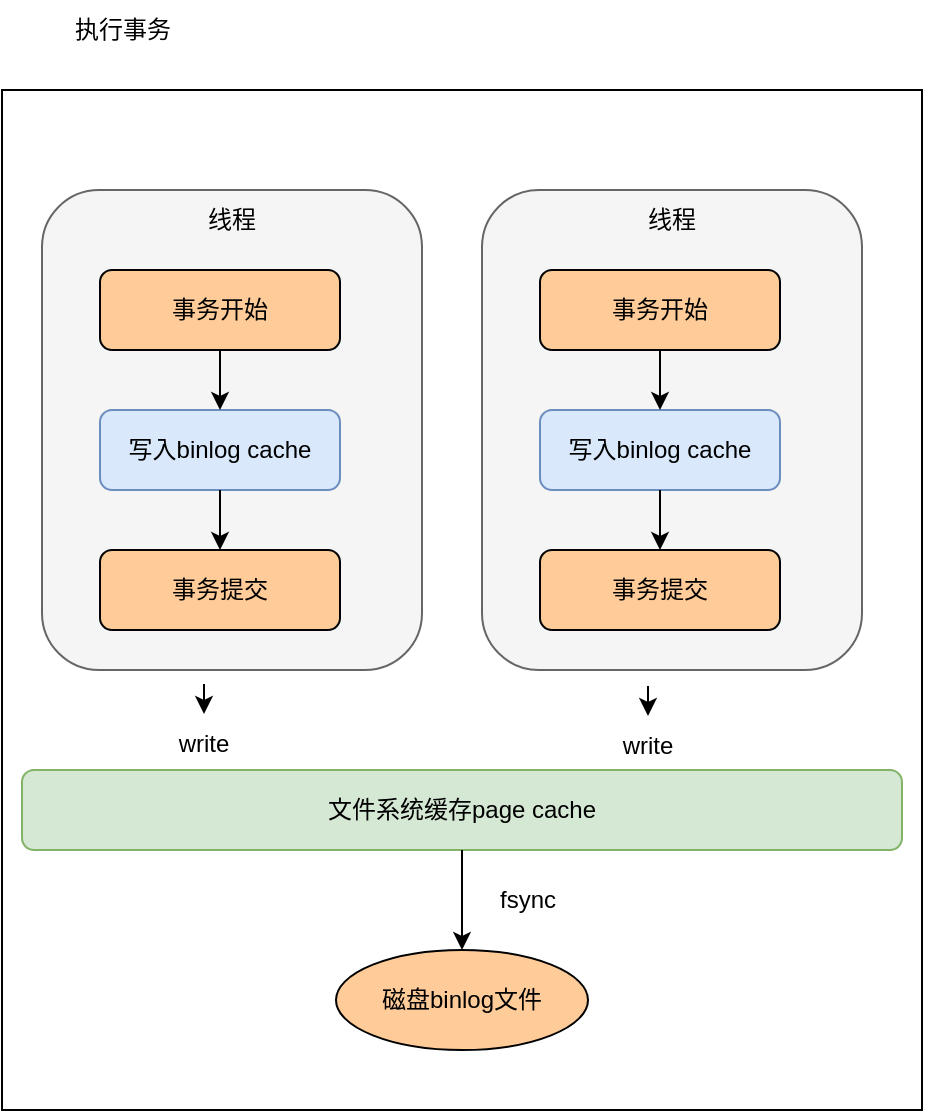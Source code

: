 <mxfile version="20.5.1" type="github">
  <diagram id="CyIgFXOa9rnpcJ_Aqr43" name="第 1 页">
    <mxGraphModel dx="1002" dy="706" grid="1" gridSize="10" guides="1" tooltips="1" connect="1" arrows="1" fold="1" page="1" pageScale="1" pageWidth="827" pageHeight="1169" math="0" shadow="0">
      <root>
        <mxCell id="0" />
        <mxCell id="1" parent="0" />
        <mxCell id="fidi1Q19Gw6rvUDOyK1Q-1" value="" style="rounded=0;whiteSpace=wrap;html=1;" vertex="1" parent="1">
          <mxGeometry x="90" y="80" width="460" height="510" as="geometry" />
        </mxCell>
        <mxCell id="fidi1Q19Gw6rvUDOyK1Q-7" value="" style="rounded=1;whiteSpace=wrap;html=1;fillColor=#f5f5f5;fontColor=#333333;strokeColor=#666666;" vertex="1" parent="1">
          <mxGeometry x="110" y="130" width="190" height="240" as="geometry" />
        </mxCell>
        <mxCell id="fidi1Q19Gw6rvUDOyK1Q-2" value="事务开始" style="rounded=1;whiteSpace=wrap;html=1;fillColor=#FFCC99;" vertex="1" parent="1">
          <mxGeometry x="139" y="170" width="120" height="40" as="geometry" />
        </mxCell>
        <mxCell id="fidi1Q19Gw6rvUDOyK1Q-3" value="线程" style="text;html=1;strokeColor=none;fillColor=none;align=center;verticalAlign=middle;whiteSpace=wrap;rounded=0;" vertex="1" parent="1">
          <mxGeometry x="125" y="130" width="160" height="30" as="geometry" />
        </mxCell>
        <mxCell id="fidi1Q19Gw6rvUDOyK1Q-4" value="写入binlog cache" style="rounded=1;whiteSpace=wrap;html=1;fillColor=#dae8fc;strokeColor=#6c8ebf;" vertex="1" parent="1">
          <mxGeometry x="139" y="240" width="120" height="40" as="geometry" />
        </mxCell>
        <mxCell id="fidi1Q19Gw6rvUDOyK1Q-5" value="事务提交" style="rounded=1;whiteSpace=wrap;html=1;fillColor=#FFCC99;" vertex="1" parent="1">
          <mxGeometry x="139" y="310" width="120" height="40" as="geometry" />
        </mxCell>
        <mxCell id="fidi1Q19Gw6rvUDOyK1Q-6" value="文件系统缓存page cache" style="rounded=1;whiteSpace=wrap;html=1;fillColor=#d5e8d4;strokeColor=#82b366;" vertex="1" parent="1">
          <mxGeometry x="100" y="420" width="440" height="40" as="geometry" />
        </mxCell>
        <mxCell id="fidi1Q19Gw6rvUDOyK1Q-8" value="执行事务" style="text;html=1;align=center;verticalAlign=middle;resizable=0;points=[];autosize=1;strokeColor=none;fillColor=none;" vertex="1" parent="1">
          <mxGeometry x="115" y="35" width="70" height="30" as="geometry" />
        </mxCell>
        <mxCell id="fidi1Q19Gw6rvUDOyK1Q-15" value="磁盘binlog文件" style="ellipse;whiteSpace=wrap;html=1;fillColor=#FFCC99;" vertex="1" parent="1">
          <mxGeometry x="257" y="510" width="126" height="50" as="geometry" />
        </mxCell>
        <mxCell id="fidi1Q19Gw6rvUDOyK1Q-17" value="" style="endArrow=classic;html=1;rounded=0;exitX=0.5;exitY=1;exitDx=0;exitDy=0;" edge="1" parent="1" source="fidi1Q19Gw6rvUDOyK1Q-2" target="fidi1Q19Gw6rvUDOyK1Q-4">
          <mxGeometry width="50" height="50" relative="1" as="geometry">
            <mxPoint x="390" y="360" as="sourcePoint" />
            <mxPoint x="440" y="310" as="targetPoint" />
          </mxGeometry>
        </mxCell>
        <mxCell id="fidi1Q19Gw6rvUDOyK1Q-18" value="" style="endArrow=classic;html=1;rounded=0;exitX=0.5;exitY=1;exitDx=0;exitDy=0;entryX=0.5;entryY=0;entryDx=0;entryDy=0;" edge="1" parent="1" source="fidi1Q19Gw6rvUDOyK1Q-4" target="fidi1Q19Gw6rvUDOyK1Q-5">
          <mxGeometry width="50" height="50" relative="1" as="geometry">
            <mxPoint x="209" y="220" as="sourcePoint" />
            <mxPoint x="209" y="250" as="targetPoint" />
          </mxGeometry>
        </mxCell>
        <mxCell id="fidi1Q19Gw6rvUDOyK1Q-19" value="" style="rounded=1;whiteSpace=wrap;html=1;fillColor=#f5f5f5;fontColor=#333333;strokeColor=#666666;" vertex="1" parent="1">
          <mxGeometry x="330" y="130" width="190" height="240" as="geometry" />
        </mxCell>
        <mxCell id="fidi1Q19Gw6rvUDOyK1Q-20" value="事务开始" style="rounded=1;whiteSpace=wrap;html=1;fillColor=#FFCC99;" vertex="1" parent="1">
          <mxGeometry x="359" y="170" width="120" height="40" as="geometry" />
        </mxCell>
        <mxCell id="fidi1Q19Gw6rvUDOyK1Q-21" value="线程" style="text;html=1;strokeColor=none;fillColor=none;align=center;verticalAlign=middle;whiteSpace=wrap;rounded=0;" vertex="1" parent="1">
          <mxGeometry x="345" y="130" width="160" height="30" as="geometry" />
        </mxCell>
        <mxCell id="fidi1Q19Gw6rvUDOyK1Q-22" value="写入binlog cache" style="rounded=1;whiteSpace=wrap;html=1;fillColor=#dae8fc;strokeColor=#6c8ebf;" vertex="1" parent="1">
          <mxGeometry x="359" y="240" width="120" height="40" as="geometry" />
        </mxCell>
        <mxCell id="fidi1Q19Gw6rvUDOyK1Q-23" value="事务提交" style="rounded=1;whiteSpace=wrap;html=1;fillColor=#FFCC99;" vertex="1" parent="1">
          <mxGeometry x="359" y="310" width="120" height="40" as="geometry" />
        </mxCell>
        <mxCell id="fidi1Q19Gw6rvUDOyK1Q-24" value="" style="endArrow=classic;html=1;rounded=0;exitX=0.5;exitY=1;exitDx=0;exitDy=0;" edge="1" parent="1" source="fidi1Q19Gw6rvUDOyK1Q-20" target="fidi1Q19Gw6rvUDOyK1Q-22">
          <mxGeometry width="50" height="50" relative="1" as="geometry">
            <mxPoint x="610" y="360" as="sourcePoint" />
            <mxPoint x="660" y="310" as="targetPoint" />
          </mxGeometry>
        </mxCell>
        <mxCell id="fidi1Q19Gw6rvUDOyK1Q-25" value="" style="endArrow=classic;html=1;rounded=0;exitX=0.5;exitY=1;exitDx=0;exitDy=0;entryX=0.5;entryY=0;entryDx=0;entryDy=0;" edge="1" parent="1" source="fidi1Q19Gw6rvUDOyK1Q-22" target="fidi1Q19Gw6rvUDOyK1Q-23">
          <mxGeometry width="50" height="50" relative="1" as="geometry">
            <mxPoint x="429" y="220" as="sourcePoint" />
            <mxPoint x="429" y="250" as="targetPoint" />
          </mxGeometry>
        </mxCell>
        <mxCell id="fidi1Q19Gw6rvUDOyK1Q-26" value="" style="endArrow=classic;html=1;rounded=0;exitX=0.5;exitY=1;exitDx=0;exitDy=0;entryX=0.5;entryY=0;entryDx=0;entryDy=0;" edge="1" parent="1" target="fidi1Q19Gw6rvUDOyK1Q-29">
          <mxGeometry width="50" height="50" relative="1" as="geometry">
            <mxPoint x="191" y="377" as="sourcePoint" />
            <mxPoint x="191" y="407" as="targetPoint" />
          </mxGeometry>
        </mxCell>
        <mxCell id="fidi1Q19Gw6rvUDOyK1Q-27" value="" style="endArrow=classic;html=1;rounded=0;exitX=0.5;exitY=1;exitDx=0;exitDy=0;entryX=0.5;entryY=0;entryDx=0;entryDy=0;" edge="1" parent="1" target="fidi1Q19Gw6rvUDOyK1Q-28">
          <mxGeometry width="50" height="50" relative="1" as="geometry">
            <mxPoint x="413" y="378" as="sourcePoint" />
            <mxPoint x="413" y="408" as="targetPoint" />
          </mxGeometry>
        </mxCell>
        <mxCell id="fidi1Q19Gw6rvUDOyK1Q-28" value="write" style="text;html=1;strokeColor=none;fillColor=none;align=center;verticalAlign=middle;whiteSpace=wrap;rounded=0;" vertex="1" parent="1">
          <mxGeometry x="383" y="393" width="60" height="30" as="geometry" />
        </mxCell>
        <mxCell id="fidi1Q19Gw6rvUDOyK1Q-29" value="write" style="text;html=1;strokeColor=none;fillColor=none;align=center;verticalAlign=middle;whiteSpace=wrap;rounded=0;" vertex="1" parent="1">
          <mxGeometry x="161" y="392" width="60" height="30" as="geometry" />
        </mxCell>
        <mxCell id="fidi1Q19Gw6rvUDOyK1Q-30" value="" style="endArrow=classic;html=1;rounded=0;entryX=0.5;entryY=0;entryDx=0;entryDy=0;exitX=0.5;exitY=1;exitDx=0;exitDy=0;" edge="1" parent="1" source="fidi1Q19Gw6rvUDOyK1Q-6" target="fidi1Q19Gw6rvUDOyK1Q-15">
          <mxGeometry width="50" height="50" relative="1" as="geometry">
            <mxPoint x="310" y="460" as="sourcePoint" />
            <mxPoint x="360" y="410" as="targetPoint" />
          </mxGeometry>
        </mxCell>
        <mxCell id="fidi1Q19Gw6rvUDOyK1Q-31" value="fsync" style="text;html=1;strokeColor=none;fillColor=none;align=center;verticalAlign=middle;whiteSpace=wrap;rounded=0;" vertex="1" parent="1">
          <mxGeometry x="323" y="470" width="60" height="30" as="geometry" />
        </mxCell>
      </root>
    </mxGraphModel>
  </diagram>
</mxfile>
